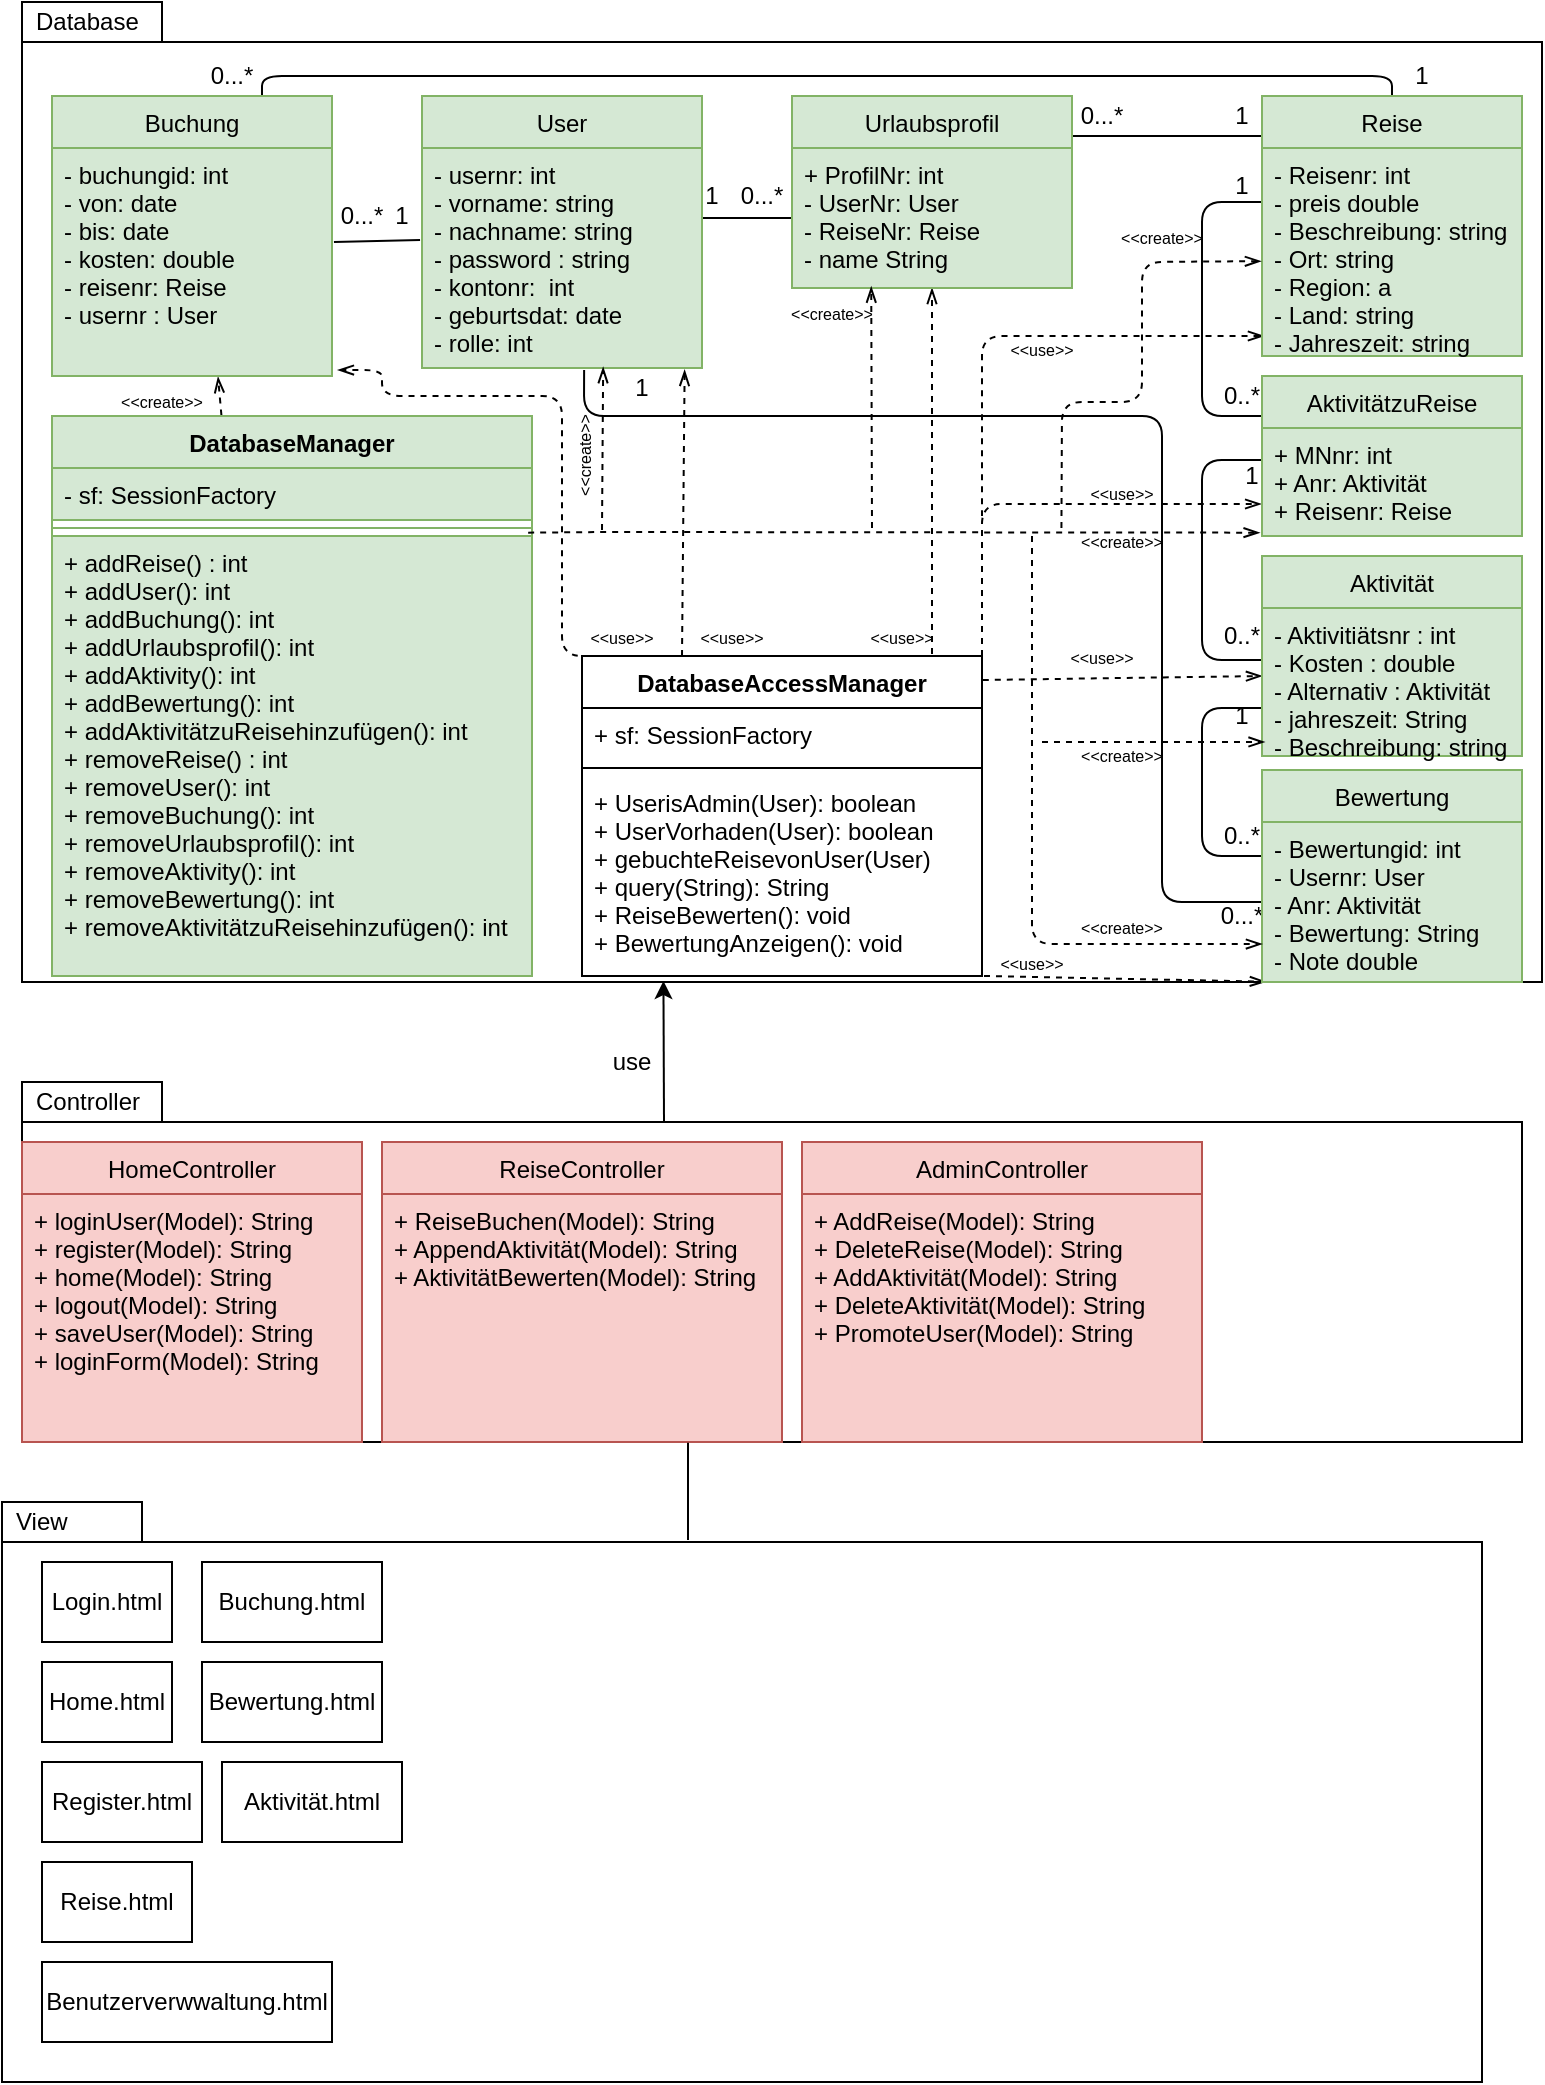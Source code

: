 <mxfile version="13.3.9" type="github">
  <diagram id="cyr7_CDfXnz9qc7WfvMp" name="Page-1">
    <mxGraphModel dx="1203" dy="1189" grid="1" gridSize="10" guides="1" tooltips="1" connect="1" arrows="1" fold="1" page="1" pageScale="1" pageWidth="827" pageHeight="1169" math="0" shadow="0">
      <root>
        <mxCell id="0" />
        <mxCell id="1" parent="0" />
        <mxCell id="lTzod6EgLH128NTQEFBX-13" value="Controller" style="shape=folder;xSize=90;align=left;spacingLeft=10;align=left;verticalAlign=top;spacingLeft=5;spacingTop=-4;tabWidth=70;tabHeight=20;tabPosition=left;html=1;strokeWidth=1;recursiveResize=0;" vertex="1" parent="1">
          <mxGeometry x="890" y="540" width="750" height="180" as="geometry" />
        </mxCell>
        <mxCell id="lTzod6EgLH128NTQEFBX-23" value="Database" style="shape=folder;xSize=90;align=left;spacingLeft=10;align=left;verticalAlign=top;spacingLeft=5;spacingTop=-4;tabWidth=70;tabHeight=20;tabPosition=left;html=1;strokeWidth=1;recursiveResize=0;" vertex="1" parent="1">
          <mxGeometry x="890" width="760" height="490" as="geometry" />
        </mxCell>
        <mxCell id="lTzod6EgLH128NTQEFBX-43" value="" style="endArrow=none;html=1;entryX=0.015;entryY=0.26;entryDx=0;entryDy=0;entryPerimeter=0;exitX=0;exitY=0.25;exitDx=0;exitDy=0;" edge="1" parent="1" source="lTzod6EgLH128NTQEFBX-36" target="lTzod6EgLH128NTQEFBX-35">
          <mxGeometry width="50" height="50" relative="1" as="geometry">
            <mxPoint x="960" y="307" as="sourcePoint" />
            <mxPoint x="1010" y="257" as="targetPoint" />
            <Array as="points">
              <mxPoint x="1480" y="207" />
              <mxPoint x="1480" y="100" />
            </Array>
          </mxGeometry>
        </mxCell>
        <mxCell id="lTzod6EgLH128NTQEFBX-44" value="1" style="text;html=1;strokeColor=none;fillColor=none;align=center;verticalAlign=middle;whiteSpace=wrap;rounded=0;" vertex="1" parent="1">
          <mxGeometry x="1480" y="82" width="40" height="20" as="geometry" />
        </mxCell>
        <mxCell id="lTzod6EgLH128NTQEFBX-45" value="0..*" style="text;html=1;strokeColor=none;fillColor=none;align=center;verticalAlign=middle;whiteSpace=wrap;rounded=0;" vertex="1" parent="1">
          <mxGeometry x="1480" y="187" width="40" height="20" as="geometry" />
        </mxCell>
        <mxCell id="lTzod6EgLH128NTQEFBX-46" value="" style="endArrow=none;html=1;entryX=0.008;entryY=0.296;entryDx=0;entryDy=0;entryPerimeter=0;exitX=0.008;exitY=0.351;exitDx=0;exitDy=0;exitPerimeter=0;" edge="1" parent="1" source="lTzod6EgLH128NTQEFBX-39" target="lTzod6EgLH128NTQEFBX-37">
          <mxGeometry width="50" height="50" relative="1" as="geometry">
            <mxPoint x="960" y="307" as="sourcePoint" />
            <mxPoint x="1010" y="257" as="targetPoint" />
            <Array as="points">
              <mxPoint x="1480" y="329" />
              <mxPoint x="1480" y="229" />
            </Array>
          </mxGeometry>
        </mxCell>
        <mxCell id="lTzod6EgLH128NTQEFBX-47" value="1" style="text;html=1;strokeColor=none;fillColor=none;align=center;verticalAlign=middle;whiteSpace=wrap;rounded=0;" vertex="1" parent="1">
          <mxGeometry x="1484.5" y="227" width="40" height="20" as="geometry" />
        </mxCell>
        <mxCell id="lTzod6EgLH128NTQEFBX-48" value="0..*" style="text;html=1;strokeColor=none;fillColor=none;align=center;verticalAlign=middle;whiteSpace=wrap;rounded=0;" vertex="1" parent="1">
          <mxGeometry x="1480" y="307" width="40" height="20" as="geometry" />
        </mxCell>
        <mxCell id="lTzod6EgLH128NTQEFBX-49" value="" style="endArrow=none;html=1;entryX=0.008;entryY=0.676;entryDx=0;entryDy=0;entryPerimeter=0;exitX=0.008;exitY=0.213;exitDx=0;exitDy=0;exitPerimeter=0;" edge="1" parent="1" source="lTzod6EgLH128NTQEFBX-41" target="lTzod6EgLH128NTQEFBX-39">
          <mxGeometry width="50" height="50" relative="1" as="geometry">
            <mxPoint x="960" y="307" as="sourcePoint" />
            <mxPoint x="1010" y="257" as="targetPoint" />
            <Array as="points">
              <mxPoint x="1480" y="427" />
              <mxPoint x="1480" y="353" />
            </Array>
          </mxGeometry>
        </mxCell>
        <mxCell id="lTzod6EgLH128NTQEFBX-50" value="1" style="text;html=1;strokeColor=none;fillColor=none;align=center;verticalAlign=middle;whiteSpace=wrap;rounded=0;" vertex="1" parent="1">
          <mxGeometry x="1480" y="347" width="40" height="20" as="geometry" />
        </mxCell>
        <mxCell id="lTzod6EgLH128NTQEFBX-51" value="0..*" style="text;html=1;strokeColor=none;fillColor=none;align=center;verticalAlign=middle;whiteSpace=wrap;rounded=0;" vertex="1" parent="1">
          <mxGeometry x="1480" y="407" width="40" height="20" as="geometry" />
        </mxCell>
        <mxCell id="lTzod6EgLH128NTQEFBX-54" value="" style="endArrow=none;html=1;exitX=0;exitY=1;exitDx=0;exitDy=0;" edge="1" parent="1" source="lTzod6EgLH128NTQEFBX-55">
          <mxGeometry width="50" height="50" relative="1" as="geometry">
            <mxPoint x="960" y="307" as="sourcePoint" />
            <mxPoint x="1510" y="67" as="targetPoint" />
          </mxGeometry>
        </mxCell>
        <mxCell id="lTzod6EgLH128NTQEFBX-55" value="0...*" style="text;html=1;strokeColor=none;fillColor=none;align=center;verticalAlign=middle;whiteSpace=wrap;rounded=0;" vertex="1" parent="1">
          <mxGeometry x="1410" y="47" width="40" height="20" as="geometry" />
        </mxCell>
        <mxCell id="lTzod6EgLH128NTQEFBX-56" value="1" style="text;html=1;strokeColor=none;fillColor=none;align=center;verticalAlign=middle;whiteSpace=wrap;rounded=0;" vertex="1" parent="1">
          <mxGeometry x="1480" y="47" width="40" height="20" as="geometry" />
        </mxCell>
        <mxCell id="lTzod6EgLH128NTQEFBX-59" value="" style="endArrow=none;html=1;entryX=0;entryY=0.5;entryDx=0;entryDy=0;" edge="1" parent="1" target="lTzod6EgLH128NTQEFBX-53">
          <mxGeometry width="50" height="50" relative="1" as="geometry">
            <mxPoint x="1220" y="108" as="sourcePoint" />
            <mxPoint x="1010" y="247" as="targetPoint" />
          </mxGeometry>
        </mxCell>
        <mxCell id="lTzod6EgLH128NTQEFBX-60" value="1" style="text;html=1;strokeColor=none;fillColor=none;align=center;verticalAlign=middle;whiteSpace=wrap;rounded=0;" vertex="1" parent="1">
          <mxGeometry x="1225" y="87" width="20" height="20" as="geometry" />
        </mxCell>
        <mxCell id="lTzod6EgLH128NTQEFBX-61" value="0...*" style="text;html=1;strokeColor=none;fillColor=none;align=center;verticalAlign=middle;whiteSpace=wrap;rounded=0;" vertex="1" parent="1">
          <mxGeometry x="1245" y="87" width="30" height="20" as="geometry" />
        </mxCell>
        <mxCell id="lTzod6EgLH128NTQEFBX-67" value="" style="endArrow=none;html=1;exitX=0.579;exitY=1.009;exitDx=0;exitDy=0;exitPerimeter=0;entryX=0;entryY=0.5;entryDx=0;entryDy=0;" edge="1" parent="1" source="lTzod6EgLH128NTQEFBX-58" target="lTzod6EgLH128NTQEFBX-41">
          <mxGeometry width="50" height="50" relative="1" as="geometry">
            <mxPoint x="1150" y="297" as="sourcePoint" />
            <mxPoint x="1200" y="247" as="targetPoint" />
            <Array as="points">
              <mxPoint x="1171" y="207" />
              <mxPoint x="1460" y="207" />
              <mxPoint x="1460" y="450" />
            </Array>
          </mxGeometry>
        </mxCell>
        <mxCell id="lTzod6EgLH128NTQEFBX-68" value="1" style="text;html=1;strokeColor=none;fillColor=none;align=center;verticalAlign=middle;whiteSpace=wrap;rounded=0;" vertex="1" parent="1">
          <mxGeometry x="1180" y="183" width="40" height="20" as="geometry" />
        </mxCell>
        <mxCell id="lTzod6EgLH128NTQEFBX-71" value="0...*" style="text;html=1;strokeColor=none;fillColor=none;align=center;verticalAlign=middle;whiteSpace=wrap;rounded=0;" vertex="1" parent="1">
          <mxGeometry x="1484.5" y="447" width="30" height="20" as="geometry" />
        </mxCell>
        <mxCell id="lTzod6EgLH128NTQEFBX-72" value="" style="endArrow=none;html=1;entryX=-0.007;entryY=0.418;entryDx=0;entryDy=0;exitX=1.007;exitY=0.412;exitDx=0;exitDy=0;exitPerimeter=0;entryPerimeter=0;" edge="1" parent="1" source="lTzod6EgLH128NTQEFBX-65" target="lTzod6EgLH128NTQEFBX-58">
          <mxGeometry width="50" height="50" relative="1" as="geometry">
            <mxPoint x="890" y="297" as="sourcePoint" />
            <mxPoint x="940" y="247" as="targetPoint" />
          </mxGeometry>
        </mxCell>
        <mxCell id="lTzod6EgLH128NTQEFBX-73" value="1" style="text;html=1;strokeColor=none;fillColor=none;align=center;verticalAlign=middle;whiteSpace=wrap;rounded=0;" vertex="1" parent="1">
          <mxGeometry x="1070" y="97" width="20" height="20" as="geometry" />
        </mxCell>
        <mxCell id="lTzod6EgLH128NTQEFBX-75" value="0...*" style="text;html=1;strokeColor=none;fillColor=none;align=center;verticalAlign=middle;whiteSpace=wrap;rounded=0;" vertex="1" parent="1">
          <mxGeometry x="1045" y="97" width="30" height="20" as="geometry" />
        </mxCell>
        <mxCell id="lTzod6EgLH128NTQEFBX-76" value="" style="endArrow=none;html=1;exitX=0.75;exitY=0;exitDx=0;exitDy=0;entryX=0.5;entryY=0;entryDx=0;entryDy=0;" edge="1" parent="1" source="lTzod6EgLH128NTQEFBX-64" target="lTzod6EgLH128NTQEFBX-34">
          <mxGeometry width="50" height="50" relative="1" as="geometry">
            <mxPoint x="1230" y="207" as="sourcePoint" />
            <mxPoint x="1280" y="157" as="targetPoint" />
            <Array as="points">
              <mxPoint x="1010" y="37" />
              <mxPoint x="1575" y="37" />
            </Array>
          </mxGeometry>
        </mxCell>
        <mxCell id="lTzod6EgLH128NTQEFBX-77" value="0...*" style="text;html=1;strokeColor=none;fillColor=none;align=center;verticalAlign=middle;whiteSpace=wrap;rounded=0;" vertex="1" parent="1">
          <mxGeometry x="980" y="27" width="30" height="20" as="geometry" />
        </mxCell>
        <mxCell id="lTzod6EgLH128NTQEFBX-80" value="1" style="text;html=1;strokeColor=none;fillColor=none;align=center;verticalAlign=middle;whiteSpace=wrap;rounded=0;" vertex="1" parent="1">
          <mxGeometry x="1580" y="27" width="20" height="20" as="geometry" />
        </mxCell>
        <mxCell id="lTzod6EgLH128NTQEFBX-89" value="" style="endArrow=openThin;dashed=1;html=1;entryX=0.015;entryY=0.998;entryDx=0;entryDy=0;entryPerimeter=0;endFill=0;" edge="1" parent="1" target="lTzod6EgLH128NTQEFBX-41">
          <mxGeometry width="50" height="50" relative="1" as="geometry">
            <mxPoint x="1371" y="487" as="sourcePoint" />
            <mxPoint x="1330" y="457" as="targetPoint" />
          </mxGeometry>
        </mxCell>
        <mxCell id="lTzod6EgLH128NTQEFBX-91" value="" style="endArrow=openThin;dashed=1;html=1;endFill=0;exitX=1.002;exitY=0.075;exitDx=0;exitDy=0;exitPerimeter=0;" edge="1" parent="1" source="lTzod6EgLH128NTQEFBX-85">
          <mxGeometry width="50" height="50" relative="1" as="geometry">
            <mxPoint x="1225.0" y="267" as="sourcePoint" />
            <mxPoint x="1510" y="337" as="targetPoint" />
          </mxGeometry>
        </mxCell>
        <mxCell id="lTzod6EgLH128NTQEFBX-93" value="" style="endArrow=openThin;dashed=1;html=1;endFill=0;entryX=0.5;entryY=1;entryDx=0;entryDy=0;" edge="1" parent="1" target="lTzod6EgLH128NTQEFBX-52">
          <mxGeometry width="50" height="50" relative="1" as="geometry">
            <mxPoint x="1345" y="326" as="sourcePoint" />
            <mxPoint x="1440" y="277" as="targetPoint" />
          </mxGeometry>
        </mxCell>
        <mxCell id="lTzod6EgLH128NTQEFBX-95" value="" style="endArrow=openThin;dashed=1;html=1;endFill=0;exitX=1;exitY=0;exitDx=0;exitDy=0;" edge="1" parent="1" source="lTzod6EgLH128NTQEFBX-85">
          <mxGeometry width="50" height="50" relative="1" as="geometry">
            <mxPoint x="1370" y="253" as="sourcePoint" />
            <mxPoint x="1509.6" y="251" as="targetPoint" />
            <Array as="points">
              <mxPoint x="1370" y="251" />
            </Array>
          </mxGeometry>
        </mxCell>
        <mxCell id="lTzod6EgLH128NTQEFBX-97" value="" style="endArrow=none;dashed=1;html=1;endFill=0;startArrow=openThin;startFill=0;" edge="1" parent="1">
          <mxGeometry width="50" height="50" relative="1" as="geometry">
            <mxPoint x="1511" y="167" as="sourcePoint" />
            <mxPoint x="1370" y="257" as="targetPoint" />
            <Array as="points">
              <mxPoint x="1370" y="167" />
            </Array>
          </mxGeometry>
        </mxCell>
        <mxCell id="lTzod6EgLH128NTQEFBX-99" value="" style="endArrow=openThin;dashed=1;html=1;entryX=0.938;entryY=1.009;entryDx=0;entryDy=0;entryPerimeter=0;exitX=0.25;exitY=0;exitDx=0;exitDy=0;startArrow=none;startFill=0;endFill=0;" edge="1" parent="1" source="lTzod6EgLH128NTQEFBX-85" target="lTzod6EgLH128NTQEFBX-58">
          <mxGeometry width="50" height="50" relative="1" as="geometry">
            <mxPoint x="1280" y="337" as="sourcePoint" />
            <mxPoint x="1330" y="287" as="targetPoint" />
          </mxGeometry>
        </mxCell>
        <mxCell id="lTzod6EgLH128NTQEFBX-101" value="" style="endArrow=openThin;dashed=1;html=1;entryX=1.021;entryY=0.974;entryDx=0;entryDy=0;entryPerimeter=0;exitX=0.05;exitY=0;exitDx=0;exitDy=0;exitPerimeter=0;endFill=0;" edge="1" parent="1" source="lTzod6EgLH128NTQEFBX-85" target="lTzod6EgLH128NTQEFBX-65">
          <mxGeometry width="50" height="50" relative="1" as="geometry">
            <mxPoint x="1280" y="337" as="sourcePoint" />
            <mxPoint x="1330" y="287" as="targetPoint" />
            <Array as="points">
              <mxPoint x="1160" y="327" />
              <mxPoint x="1160" y="307" />
              <mxPoint x="1160" y="227" />
              <mxPoint x="1160" y="197" />
              <mxPoint x="1070" y="197" />
              <mxPoint x="1070" y="184" />
            </Array>
          </mxGeometry>
        </mxCell>
        <mxCell id="lTzod6EgLH128NTQEFBX-102" value="&lt;font style=&quot;font-size: 8px&quot;&gt;&amp;lt;&amp;lt;use&amp;gt;&amp;gt;&lt;/font&gt;" style="text;html=1;strokeColor=none;fillColor=none;align=center;verticalAlign=middle;whiteSpace=wrap;rounded=0;" vertex="1" parent="1">
          <mxGeometry x="1170" y="307" width="40" height="20" as="geometry" />
        </mxCell>
        <mxCell id="lTzod6EgLH128NTQEFBX-103" value="" style="endArrow=openThin;dashed=1;html=1;exitX=0.353;exitY=-0.001;exitDx=0;exitDy=0;exitPerimeter=0;entryX=0.593;entryY=1.004;entryDx=0;entryDy=0;entryPerimeter=0;endFill=0;" edge="1" parent="1" source="lTzod6EgLH128NTQEFBX-81" target="lTzod6EgLH128NTQEFBX-65">
          <mxGeometry width="50" height="50" relative="1" as="geometry">
            <mxPoint x="1280" y="337" as="sourcePoint" />
            <mxPoint x="1330" y="287" as="targetPoint" />
          </mxGeometry>
        </mxCell>
        <mxCell id="lTzod6EgLH128NTQEFBX-34" value="Reise" style="swimlane;fontStyle=0;childLayout=stackLayout;horizontal=1;startSize=26;fillColor=#d5e8d4;horizontalStack=0;resizeParent=1;resizeParentMax=0;resizeLast=0;collapsible=1;marginBottom=0;strokeColor=#82b366;" vertex="1" parent="1">
          <mxGeometry x="1510" y="47" width="130" height="130" as="geometry" />
        </mxCell>
        <mxCell id="lTzod6EgLH128NTQEFBX-35" value="- Reisenr: int&#xa;- preis double&#xa;- Beschreibung: string&#xa;- Ort: string&#xa;- Region: a&#xa;- Land: string&#xa;- Jahreszeit: string" style="text;strokeColor=#82b366;fillColor=#d5e8d4;align=left;verticalAlign=top;spacingLeft=4;spacingRight=4;overflow=hidden;rotatable=0;points=[[0,0.5],[1,0.5]];portConstraint=eastwest;" vertex="1" parent="lTzod6EgLH128NTQEFBX-34">
          <mxGeometry y="26" width="130" height="104" as="geometry" />
        </mxCell>
        <mxCell id="lTzod6EgLH128NTQEFBX-36" value="AktivitätzuReise" style="swimlane;fontStyle=0;childLayout=stackLayout;horizontal=1;startSize=26;fillColor=#d5e8d4;horizontalStack=0;resizeParent=1;resizeParentMax=0;resizeLast=0;collapsible=1;marginBottom=0;strokeColor=#82b366;" vertex="1" parent="1">
          <mxGeometry x="1510" y="187" width="130" height="80" as="geometry" />
        </mxCell>
        <mxCell id="lTzod6EgLH128NTQEFBX-37" value="+ MNnr: int&#xa;+ Anr: Aktivität&#xa;+ Reisenr: Reise" style="text;strokeColor=#82b366;fillColor=#d5e8d4;align=left;verticalAlign=top;spacingLeft=4;spacingRight=4;overflow=hidden;rotatable=0;points=[[0,0.5],[1,0.5]];portConstraint=eastwest;" vertex="1" parent="lTzod6EgLH128NTQEFBX-36">
          <mxGeometry y="26" width="130" height="54" as="geometry" />
        </mxCell>
        <mxCell id="lTzod6EgLH128NTQEFBX-38" value="Aktivität" style="swimlane;fontStyle=0;childLayout=stackLayout;horizontal=1;startSize=26;fillColor=#d5e8d4;horizontalStack=0;resizeParent=1;resizeParentMax=0;resizeLast=0;collapsible=1;marginBottom=0;strokeColor=#82b366;" vertex="1" parent="1">
          <mxGeometry x="1510" y="277" width="130" height="100" as="geometry" />
        </mxCell>
        <mxCell id="lTzod6EgLH128NTQEFBX-39" value="- Aktivitiätsnr : int&#xa;- Kosten : double&#xa;- Alternativ : Aktivität&#xa;- jahreszeit: String&#xa;- Beschreibung: string" style="text;strokeColor=#82b366;fillColor=#d5e8d4;align=left;verticalAlign=top;spacingLeft=4;spacingRight=4;overflow=hidden;rotatable=0;points=[[0,0.5],[1,0.5]];portConstraint=eastwest;" vertex="1" parent="lTzod6EgLH128NTQEFBX-38">
          <mxGeometry y="26" width="130" height="74" as="geometry" />
        </mxCell>
        <mxCell id="lTzod6EgLH128NTQEFBX-40" value="Bewertung" style="swimlane;fontStyle=0;childLayout=stackLayout;horizontal=1;startSize=26;fillColor=#d5e8d4;horizontalStack=0;resizeParent=1;resizeParentMax=0;resizeLast=0;collapsible=1;marginBottom=0;strokeColor=#82b366;" vertex="1" parent="1">
          <mxGeometry x="1510" y="384" width="130" height="106" as="geometry" />
        </mxCell>
        <mxCell id="lTzod6EgLH128NTQEFBX-41" value="- Bewertungid: int&#xa;- Usernr: User&#xa;- Anr: Aktivität&#xa;- Bewertung: String&#xa;- Note double" style="text;strokeColor=#82b366;fillColor=#d5e8d4;align=left;verticalAlign=top;spacingLeft=4;spacingRight=4;overflow=hidden;rotatable=0;points=[[0,0.5],[1,0.5]];portConstraint=eastwest;" vertex="1" parent="lTzod6EgLH128NTQEFBX-40">
          <mxGeometry y="26" width="130" height="80" as="geometry" />
        </mxCell>
        <mxCell id="lTzod6EgLH128NTQEFBX-52" value="Urlaubsprofil" style="swimlane;fontStyle=0;childLayout=stackLayout;horizontal=1;startSize=26;fillColor=#d5e8d4;horizontalStack=0;resizeParent=1;resizeParentMax=0;resizeLast=0;collapsible=1;marginBottom=0;strokeColor=#82b366;" vertex="1" parent="1">
          <mxGeometry x="1275" y="47" width="140" height="96" as="geometry" />
        </mxCell>
        <mxCell id="lTzod6EgLH128NTQEFBX-53" value="+ ProfilNr: int&#xa;- UserNr: User&#xa;- ReiseNr: Reise&#xa;- name String" style="text;strokeColor=#82b366;fillColor=#d5e8d4;align=left;verticalAlign=top;spacingLeft=4;spacingRight=4;overflow=hidden;rotatable=0;points=[[0,0.5],[1,0.5]];portConstraint=eastwest;" vertex="1" parent="lTzod6EgLH128NTQEFBX-52">
          <mxGeometry y="26" width="140" height="70" as="geometry" />
        </mxCell>
        <mxCell id="lTzod6EgLH128NTQEFBX-64" value="Buchung" style="swimlane;fontStyle=0;childLayout=stackLayout;horizontal=1;startSize=26;fillColor=#d5e8d4;horizontalStack=0;resizeParent=1;resizeParentMax=0;resizeLast=0;collapsible=1;marginBottom=0;strokeColor=#82b366;" vertex="1" parent="1">
          <mxGeometry x="905" y="47" width="140" height="140" as="geometry" />
        </mxCell>
        <mxCell id="lTzod6EgLH128NTQEFBX-65" value="- buchungid: int&#xa;- von: date&#xa;- bis: date&#xa;- kosten: double&#xa;- reisenr: Reise&#xa;- usernr : User" style="text;strokeColor=#82b366;fillColor=#d5e8d4;align=left;verticalAlign=top;spacingLeft=4;spacingRight=4;overflow=hidden;rotatable=0;points=[[0,0.5],[1,0.5]];portConstraint=eastwest;" vertex="1" parent="lTzod6EgLH128NTQEFBX-64">
          <mxGeometry y="26" width="140" height="114" as="geometry" />
        </mxCell>
        <mxCell id="lTzod6EgLH128NTQEFBX-57" value="User" style="swimlane;fontStyle=0;childLayout=stackLayout;horizontal=1;startSize=26;fillColor=#d5e8d4;horizontalStack=0;resizeParent=1;resizeParentMax=0;resizeLast=0;collapsible=1;marginBottom=0;strokeColor=#82b366;" vertex="1" parent="1">
          <mxGeometry x="1090" y="47" width="140" height="136" as="geometry" />
        </mxCell>
        <mxCell id="lTzod6EgLH128NTQEFBX-58" value="- usernr: int&#xa;- vorname: string&#xa;- nachname: string&#xa;- password : string&#xa;- kontonr:  int&#xa;- geburtsdat: date&#xa;- rolle: int" style="text;strokeColor=#82b366;fillColor=#d5e8d4;align=left;verticalAlign=top;spacingLeft=4;spacingRight=4;overflow=hidden;rotatable=0;points=[[0,0.5],[1,0.5]];portConstraint=eastwest;" vertex="1" parent="lTzod6EgLH128NTQEFBX-57">
          <mxGeometry y="26" width="140" height="110" as="geometry" />
        </mxCell>
        <mxCell id="lTzod6EgLH128NTQEFBX-81" value="DatabaseManager" style="swimlane;fontStyle=1;align=center;verticalAlign=top;childLayout=stackLayout;horizontal=1;startSize=26;horizontalStack=0;resizeParent=1;resizeParentMax=0;resizeLast=0;collapsible=1;marginBottom=0;fillColor=#d5e8d4;strokeColor=#82b366;" vertex="1" parent="1">
          <mxGeometry x="905" y="207" width="240" height="280" as="geometry" />
        </mxCell>
        <mxCell id="lTzod6EgLH128NTQEFBX-82" value="- sf: SessionFactory" style="text;strokeColor=#82b366;fillColor=#d5e8d4;align=left;verticalAlign=top;spacingLeft=4;spacingRight=4;overflow=hidden;rotatable=0;points=[[0,0.5],[1,0.5]];portConstraint=eastwest;" vertex="1" parent="lTzod6EgLH128NTQEFBX-81">
          <mxGeometry y="26" width="240" height="26" as="geometry" />
        </mxCell>
        <mxCell id="lTzod6EgLH128NTQEFBX-83" value="" style="line;strokeWidth=1;fillColor=#d5e8d4;align=left;verticalAlign=middle;spacingTop=-1;spacingLeft=3;spacingRight=3;rotatable=0;labelPosition=right;points=[];portConstraint=eastwest;strokeColor=#82b366;" vertex="1" parent="lTzod6EgLH128NTQEFBX-81">
          <mxGeometry y="52" width="240" height="8" as="geometry" />
        </mxCell>
        <mxCell id="lTzod6EgLH128NTQEFBX-84" value="+ addReise() : int&#xa;+ addUser(): int&#xa;+ addBuchung(): int&#xa;+ addUrlaubsprofil(): int&#xa;+ addAktivity(): int&#xa;+ addBewertung(): int&#xa;+ addAktivitätzuReisehinzufügen(): int&#xa;+ removeReise() : int&#xa;+ removeUser(): int&#xa;+ removeBuchung(): int&#xa;+ removeUrlaubsprofil(): int&#xa;+ removeAktivity(): int&#xa;+ removeBewertung(): int&#xa;+ removeAktivitätzuReisehinzufügen(): int" style="text;strokeColor=#82b366;fillColor=#d5e8d4;align=left;verticalAlign=top;spacingLeft=4;spacingRight=4;overflow=hidden;rotatable=0;points=[[0,0.5],[1,0.5]];portConstraint=eastwest;" vertex="1" parent="lTzod6EgLH128NTQEFBX-81">
          <mxGeometry y="60" width="240" height="220" as="geometry" />
        </mxCell>
        <mxCell id="lTzod6EgLH128NTQEFBX-85" value="DatabaseAccessManager" style="swimlane;fontStyle=1;align=center;verticalAlign=top;childLayout=stackLayout;horizontal=1;startSize=26;horizontalStack=0;resizeParent=1;resizeParentMax=0;resizeLast=0;collapsible=1;marginBottom=0;fontSize=12;" vertex="1" parent="1">
          <mxGeometry x="1170" y="327" width="200" height="160" as="geometry" />
        </mxCell>
        <mxCell id="lTzod6EgLH128NTQEFBX-86" value="+ sf: SessionFactory" style="text;strokeColor=none;fillColor=none;align=left;verticalAlign=top;spacingLeft=4;spacingRight=4;overflow=hidden;rotatable=0;points=[[0,0.5],[1,0.5]];portConstraint=eastwest;" vertex="1" parent="lTzod6EgLH128NTQEFBX-85">
          <mxGeometry y="26" width="200" height="26" as="geometry" />
        </mxCell>
        <mxCell id="lTzod6EgLH128NTQEFBX-87" value="" style="line;strokeWidth=1;fillColor=none;align=left;verticalAlign=middle;spacingTop=-1;spacingLeft=3;spacingRight=3;rotatable=0;labelPosition=right;points=[];portConstraint=eastwest;" vertex="1" parent="lTzod6EgLH128NTQEFBX-85">
          <mxGeometry y="52" width="200" height="8" as="geometry" />
        </mxCell>
        <mxCell id="lTzod6EgLH128NTQEFBX-88" value="+ UserisAdmin(User): boolean&#xa;+ UserVorhaden(User): boolean&#xa;+ gebuchteReisevonUser(User)&#xa;+ query(String): String&#xa;+ ReiseBewerten(): void&#xa;+ BewertungAnzeigen(): void&#xa;" style="text;strokeColor=none;fillColor=none;align=left;verticalAlign=top;spacingLeft=4;spacingRight=4;overflow=hidden;rotatable=0;points=[[0,0.5],[1,0.5]];portConstraint=eastwest;" vertex="1" parent="lTzod6EgLH128NTQEFBX-85">
          <mxGeometry y="60" width="200" height="100" as="geometry" />
        </mxCell>
        <mxCell id="lTzod6EgLH128NTQEFBX-104" value="&lt;font style=&quot;font-size: 8px&quot;&gt;&amp;lt;&amp;lt;create&amp;gt;&amp;gt;&lt;/font&gt;" style="text;html=1;strokeColor=none;fillColor=none;align=center;verticalAlign=middle;whiteSpace=wrap;rounded=0;" vertex="1" parent="1">
          <mxGeometry x="940" y="190" width="40" height="17" as="geometry" />
        </mxCell>
        <mxCell id="lTzod6EgLH128NTQEFBX-105" value="&lt;font style=&quot;font-size: 8px&quot;&gt;&amp;lt;&amp;lt;use&amp;gt;&amp;gt;&lt;/font&gt;" style="text;html=1;strokeColor=none;fillColor=none;align=center;verticalAlign=middle;whiteSpace=wrap;rounded=0;" vertex="1" parent="1">
          <mxGeometry x="1225" y="307" width="40" height="20" as="geometry" />
        </mxCell>
        <mxCell id="lTzod6EgLH128NTQEFBX-106" value="&lt;font style=&quot;font-size: 8px&quot;&gt;&amp;lt;&amp;lt;use&amp;gt;&amp;gt;&lt;/font&gt;" style="text;html=1;strokeColor=none;fillColor=none;align=center;verticalAlign=middle;whiteSpace=wrap;rounded=0;" vertex="1" parent="1">
          <mxGeometry x="1420" y="235" width="40" height="20" as="geometry" />
        </mxCell>
        <mxCell id="lTzod6EgLH128NTQEFBX-107" value="&lt;font style=&quot;font-size: 8px&quot;&gt;&amp;lt;&amp;lt;use&amp;gt;&amp;gt;&lt;/font&gt;" style="text;html=1;strokeColor=none;fillColor=none;align=center;verticalAlign=middle;whiteSpace=wrap;rounded=0;" vertex="1" parent="1">
          <mxGeometry x="1410" y="317" width="40" height="20" as="geometry" />
        </mxCell>
        <mxCell id="lTzod6EgLH128NTQEFBX-108" value="&lt;font style=&quot;font-size: 8px&quot;&gt;&amp;lt;&amp;lt;use&amp;gt;&amp;gt;&lt;/font&gt;" style="text;html=1;strokeColor=none;fillColor=none;align=center;verticalAlign=middle;whiteSpace=wrap;rounded=0;" vertex="1" parent="1">
          <mxGeometry x="1375" y="470" width="40" height="20" as="geometry" />
        </mxCell>
        <mxCell id="lTzod6EgLH128NTQEFBX-109" value="&lt;font style=&quot;font-size: 8px&quot;&gt;&amp;lt;&amp;lt;use&amp;gt;&amp;gt;&lt;/font&gt;" style="text;html=1;strokeColor=none;fillColor=none;align=center;verticalAlign=middle;whiteSpace=wrap;rounded=0;" vertex="1" parent="1">
          <mxGeometry x="1380" y="163" width="40" height="20" as="geometry" />
        </mxCell>
        <mxCell id="lTzod6EgLH128NTQEFBX-111" value="" style="endArrow=openThin;dashed=1;html=1;entryX=-0.009;entryY=0.969;entryDx=0;entryDy=0;entryPerimeter=0;exitX=0.992;exitY=0.792;exitDx=0;exitDy=0;exitPerimeter=0;startArrow=none;startFill=0;endFill=0;" edge="1" parent="1" source="lTzod6EgLH128NTQEFBX-83" target="lTzod6EgLH128NTQEFBX-37">
          <mxGeometry width="50" height="50" relative="1" as="geometry">
            <mxPoint x="1280" y="340" as="sourcePoint" />
            <mxPoint x="1330" y="290" as="targetPoint" />
            <Array as="points">
              <mxPoint x="1181" y="265" />
            </Array>
          </mxGeometry>
        </mxCell>
        <mxCell id="lTzod6EgLH128NTQEFBX-115" value="" style="endArrow=openThin;dashed=1;html=1;entryX=0.283;entryY=0.99;entryDx=0;entryDy=0;entryPerimeter=0;endFill=0;" edge="1" parent="1" target="lTzod6EgLH128NTQEFBX-53">
          <mxGeometry width="50" height="50" relative="1" as="geometry">
            <mxPoint x="1315" y="263" as="sourcePoint" />
            <mxPoint x="1315" y="163" as="targetPoint" />
          </mxGeometry>
        </mxCell>
        <mxCell id="lTzod6EgLH128NTQEFBX-116" value="" style="endArrow=openThin;dashed=1;html=1;endFill=0;entryX=0.647;entryY=0.996;entryDx=0;entryDy=0;entryPerimeter=0;" edge="1" parent="1" target="lTzod6EgLH128NTQEFBX-58">
          <mxGeometry width="50" height="50" relative="1" as="geometry">
            <mxPoint x="1180" y="264" as="sourcePoint" />
            <mxPoint x="1180" y="187" as="targetPoint" />
          </mxGeometry>
        </mxCell>
        <mxCell id="lTzod6EgLH128NTQEFBX-118" value="" style="endArrow=openThin;dashed=1;html=1;entryX=-0.004;entryY=0.544;entryDx=0;entryDy=0;entryPerimeter=0;endFill=0;" edge="1" parent="1" target="lTzod6EgLH128NTQEFBX-35">
          <mxGeometry width="50" height="50" relative="1" as="geometry">
            <mxPoint x="1409.72" y="263" as="sourcePoint" />
            <mxPoint x="1409.72" y="203" as="targetPoint" />
            <Array as="points">
              <mxPoint x="1410" y="200" />
              <mxPoint x="1450" y="200" />
              <mxPoint x="1450" y="130" />
            </Array>
          </mxGeometry>
        </mxCell>
        <mxCell id="lTzod6EgLH128NTQEFBX-119" value="" style="endArrow=openThin;dashed=1;html=1;entryX=0;entryY=0.763;entryDx=0;entryDy=0;entryPerimeter=0;endFill=0;" edge="1" parent="1" target="lTzod6EgLH128NTQEFBX-41">
          <mxGeometry width="50" height="50" relative="1" as="geometry">
            <mxPoint x="1395" y="267" as="sourcePoint" />
            <mxPoint x="1390" y="381" as="targetPoint" />
            <Array as="points">
              <mxPoint x="1395" y="471" />
            </Array>
          </mxGeometry>
        </mxCell>
        <mxCell id="lTzod6EgLH128NTQEFBX-121" value="" style="endArrow=openThin;dashed=1;html=1;entryX=0.01;entryY=0.905;entryDx=0;entryDy=0;entryPerimeter=0;endFill=0;" edge="1" parent="1" target="lTzod6EgLH128NTQEFBX-39">
          <mxGeometry width="50" height="50" relative="1" as="geometry">
            <mxPoint x="1400" y="370" as="sourcePoint" />
            <mxPoint x="1450" y="330" as="targetPoint" />
          </mxGeometry>
        </mxCell>
        <mxCell id="lTzod6EgLH128NTQEFBX-122" value="&lt;font style=&quot;font-size: 8px&quot;&gt;&amp;lt;&amp;lt;create&amp;gt;&amp;gt;&lt;/font&gt;" style="text;html=1;strokeColor=none;fillColor=none;align=center;verticalAlign=middle;whiteSpace=wrap;rounded=0;rotation=0;" vertex="1" parent="1">
          <mxGeometry x="1275" y="146" width="40" height="17" as="geometry" />
        </mxCell>
        <mxCell id="lTzod6EgLH128NTQEFBX-123" value="&lt;font style=&quot;font-size: 8px&quot;&gt;&amp;lt;&amp;lt;use&amp;gt;&amp;gt;&lt;/font&gt;" style="text;html=1;strokeColor=none;fillColor=none;align=center;verticalAlign=middle;whiteSpace=wrap;rounded=0;" vertex="1" parent="1">
          <mxGeometry x="1310" y="307" width="40" height="20" as="geometry" />
        </mxCell>
        <mxCell id="lTzod6EgLH128NTQEFBX-125" value="&lt;font style=&quot;font-size: 8px&quot;&gt;&amp;lt;&amp;lt;create&amp;gt;&amp;gt;&lt;/font&gt;" style="text;html=1;strokeColor=none;fillColor=none;align=center;verticalAlign=middle;whiteSpace=wrap;rounded=0;rotation=-90;" vertex="1" parent="1">
          <mxGeometry x="1150" y="218" width="40" height="17" as="geometry" />
        </mxCell>
        <mxCell id="lTzod6EgLH128NTQEFBX-126" value="&lt;font style=&quot;font-size: 8px&quot;&gt;&amp;lt;&amp;lt;create&amp;gt;&amp;gt;&lt;/font&gt;" style="text;html=1;strokeColor=none;fillColor=none;align=center;verticalAlign=middle;whiteSpace=wrap;rounded=0;rotation=0;" vertex="1" parent="1">
          <mxGeometry x="1440" y="108.5" width="40" height="17" as="geometry" />
        </mxCell>
        <mxCell id="lTzod6EgLH128NTQEFBX-127" value="&lt;font style=&quot;font-size: 8px&quot;&gt;&amp;lt;&amp;lt;create&amp;gt;&amp;gt;&lt;/font&gt;" style="text;html=1;strokeColor=none;fillColor=none;align=center;verticalAlign=middle;whiteSpace=wrap;rounded=0;rotation=0;" vertex="1" parent="1">
          <mxGeometry x="1420" y="260" width="40" height="17" as="geometry" />
        </mxCell>
        <mxCell id="lTzod6EgLH128NTQEFBX-128" value="&lt;font style=&quot;font-size: 8px&quot;&gt;&amp;lt;&amp;lt;create&amp;gt;&amp;gt;&lt;/font&gt;" style="text;html=1;strokeColor=none;fillColor=none;align=center;verticalAlign=middle;whiteSpace=wrap;rounded=0;rotation=0;" vertex="1" parent="1">
          <mxGeometry x="1420" y="367" width="40" height="17" as="geometry" />
        </mxCell>
        <mxCell id="lTzod6EgLH128NTQEFBX-129" value="&lt;font style=&quot;font-size: 8px&quot;&gt;&amp;lt;&amp;lt;create&amp;gt;&amp;gt;&lt;/font&gt;" style="text;html=1;strokeColor=none;fillColor=none;align=center;verticalAlign=middle;whiteSpace=wrap;rounded=0;rotation=0;" vertex="1" parent="1">
          <mxGeometry x="1420" y="453" width="40" height="17" as="geometry" />
        </mxCell>
        <mxCell id="lTzod6EgLH128NTQEFBX-17" value="HomeController" style="swimlane;fontStyle=0;childLayout=stackLayout;horizontal=1;startSize=26;fillColor=#f8cecc;horizontalStack=0;resizeParent=1;resizeParentMax=0;resizeLast=0;collapsible=1;marginBottom=0;strokeColor=#b85450;" vertex="1" parent="1">
          <mxGeometry x="890" y="570" width="170" height="150" as="geometry" />
        </mxCell>
        <mxCell id="lTzod6EgLH128NTQEFBX-18" value="+ loginUser(Model): String&#xa;+ register(Model): String&#xa;+ home(Model): String&#xa;+ logout(Model): String&#xa;+ saveUser(Model): String&#xa;+ loginForm(Model): String" style="text;strokeColor=#b85450;fillColor=#f8cecc;align=left;verticalAlign=top;spacingLeft=4;spacingRight=4;overflow=hidden;rotatable=0;points=[[0,0.5],[1,0.5]];portConstraint=eastwest;" vertex="1" parent="lTzod6EgLH128NTQEFBX-17">
          <mxGeometry y="26" width="170" height="124" as="geometry" />
        </mxCell>
        <mxCell id="lTzod6EgLH128NTQEFBX-19" value="ReiseController" style="swimlane;fontStyle=0;childLayout=stackLayout;horizontal=1;startSize=26;fillColor=#f8cecc;horizontalStack=0;resizeParent=1;resizeParentMax=0;resizeLast=0;collapsible=1;marginBottom=0;strokeColor=#b85450;" vertex="1" parent="1">
          <mxGeometry x="1070" y="570" width="200" height="150" as="geometry" />
        </mxCell>
        <mxCell id="lTzod6EgLH128NTQEFBX-20" value="+ ReiseBuchen(Model): String&#xa;+ AppendAktivität(Model): String&#xa;+ AktivitätBewerten(Model): String" style="text;strokeColor=#b85450;fillColor=#f8cecc;align=left;verticalAlign=top;spacingLeft=4;spacingRight=4;overflow=hidden;rotatable=0;points=[[0,0.5],[1,0.5]];portConstraint=eastwest;" vertex="1" parent="lTzod6EgLH128NTQEFBX-19">
          <mxGeometry y="26" width="200" height="124" as="geometry" />
        </mxCell>
        <mxCell id="lTzod6EgLH128NTQEFBX-21" value="AdminController" style="swimlane;fontStyle=0;childLayout=stackLayout;horizontal=1;startSize=26;fillColor=#f8cecc;horizontalStack=0;resizeParent=1;resizeParentMax=0;resizeLast=0;collapsible=1;marginBottom=0;strokeColor=#b85450;" vertex="1" parent="1">
          <mxGeometry x="1280" y="570" width="200" height="150" as="geometry" />
        </mxCell>
        <mxCell id="lTzod6EgLH128NTQEFBX-22" value="+ AddReise(Model): String&#xa;+ DeleteReise(Model): String&#xa;+ AddAktivität(Model): String&#xa;+ DeleteAktivität(Model): String&#xa;+ PromoteUser(Model): String" style="text;strokeColor=#b85450;fillColor=#f8cecc;align=left;verticalAlign=top;spacingLeft=4;spacingRight=4;overflow=hidden;rotatable=0;points=[[0,0.5],[1,0.5]];portConstraint=eastwest;" vertex="1" parent="lTzod6EgLH128NTQEFBX-21">
          <mxGeometry y="26" width="200" height="124" as="geometry" />
        </mxCell>
        <mxCell id="lTzod6EgLH128NTQEFBX-130" value="" style="endArrow=classic;html=1;entryX=0.422;entryY=0.999;entryDx=0;entryDy=0;entryPerimeter=0;exitX=0.428;exitY=0.111;exitDx=0;exitDy=0;exitPerimeter=0;" edge="1" parent="1" source="lTzod6EgLH128NTQEFBX-13" target="lTzod6EgLH128NTQEFBX-23">
          <mxGeometry width="50" height="50" relative="1" as="geometry">
            <mxPoint x="1060" y="580" as="sourcePoint" />
            <mxPoint x="1110" y="530" as="targetPoint" />
          </mxGeometry>
        </mxCell>
        <mxCell id="lTzod6EgLH128NTQEFBX-131" value="&lt;font style=&quot;font-size: 12px&quot;&gt;use&lt;/font&gt;" style="text;html=1;strokeColor=none;fillColor=none;align=center;verticalAlign=middle;whiteSpace=wrap;rounded=0;" vertex="1" parent="1">
          <mxGeometry x="1180" y="520" width="30" height="20" as="geometry" />
        </mxCell>
        <mxCell id="lTzod6EgLH128NTQEFBX-132" value="View" style="shape=folder;xSize=90;align=left;spacingLeft=10;align=left;verticalAlign=top;spacingLeft=5;spacingTop=-4;tabWidth=70;tabHeight=20;tabPosition=left;html=1;strokeWidth=1;recursiveResize=0;" vertex="1" parent="1">
          <mxGeometry x="880" y="750" width="740" height="290" as="geometry" />
        </mxCell>
        <mxCell id="lTzod6EgLH128NTQEFBX-136" value="" style="endArrow=none;html=1;entryX=0.765;entryY=1.003;entryDx=0;entryDy=0;entryPerimeter=0;" edge="1" parent="1" target="lTzod6EgLH128NTQEFBX-20">
          <mxGeometry width="50" height="50" relative="1" as="geometry">
            <mxPoint x="1223" y="769" as="sourcePoint" />
            <mxPoint x="1200" y="880" as="targetPoint" />
          </mxGeometry>
        </mxCell>
        <mxCell id="lTzod6EgLH128NTQEFBX-137" value="Login.html" style="rounded=0;whiteSpace=wrap;html=1;" vertex="1" parent="1">
          <mxGeometry x="900" y="780" width="65" height="40" as="geometry" />
        </mxCell>
        <mxCell id="lTzod6EgLH128NTQEFBX-138" value="Home.html" style="rounded=0;whiteSpace=wrap;html=1;" vertex="1" parent="1">
          <mxGeometry x="900" y="830" width="65" height="40" as="geometry" />
        </mxCell>
        <mxCell id="lTzod6EgLH128NTQEFBX-139" value="Register.html" style="rounded=0;whiteSpace=wrap;html=1;" vertex="1" parent="1">
          <mxGeometry x="900" y="880" width="80" height="40" as="geometry" />
        </mxCell>
        <mxCell id="lTzod6EgLH128NTQEFBX-140" value="Benutzerverwwaltung.html" style="rounded=0;whiteSpace=wrap;html=1;" vertex="1" parent="1">
          <mxGeometry x="900" y="980" width="145" height="40" as="geometry" />
        </mxCell>
        <mxCell id="lTzod6EgLH128NTQEFBX-141" value="Reise.html" style="rounded=0;whiteSpace=wrap;html=1;" vertex="1" parent="1">
          <mxGeometry x="900" y="930" width="75" height="40" as="geometry" />
        </mxCell>
        <mxCell id="lTzod6EgLH128NTQEFBX-143" value="Buchung.html" style="rounded=0;whiteSpace=wrap;html=1;" vertex="1" parent="1">
          <mxGeometry x="980" y="780" width="90" height="40" as="geometry" />
        </mxCell>
        <mxCell id="lTzod6EgLH128NTQEFBX-146" value="Bewertung.html" style="rounded=0;whiteSpace=wrap;html=1;" vertex="1" parent="1">
          <mxGeometry x="980" y="830" width="90" height="40" as="geometry" />
        </mxCell>
        <mxCell id="lTzod6EgLH128NTQEFBX-147" value="Aktivität.html" style="rounded=0;whiteSpace=wrap;html=1;" vertex="1" parent="1">
          <mxGeometry x="990" y="880" width="90" height="40" as="geometry" />
        </mxCell>
      </root>
    </mxGraphModel>
  </diagram>
</mxfile>
